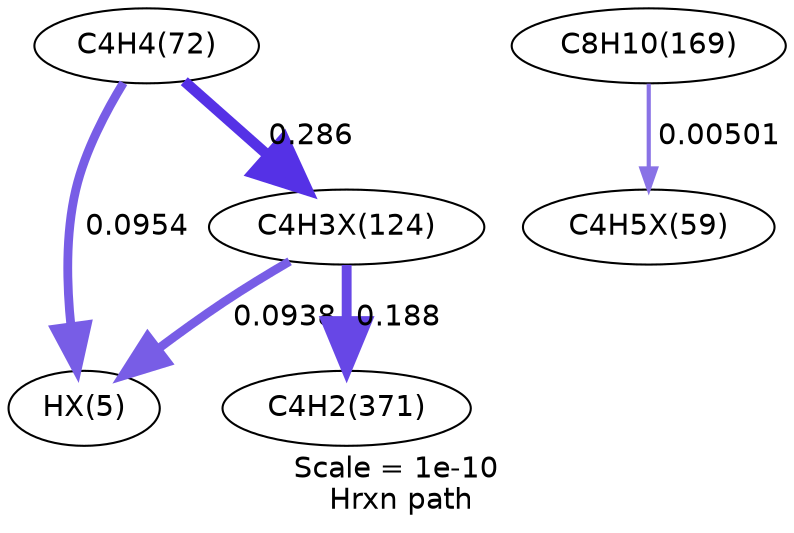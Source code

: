 digraph reaction_paths {
center=1;
s13 -> s36[fontname="Helvetica", style="setlinewidth(4.23)", arrowsize=2.11, color="0.7, 0.595, 0.9"
, label=" 0.0954"];
s47 -> s36[fontname="Helvetica", style="setlinewidth(4.21)", arrowsize=2.11, color="0.7, 0.594, 0.9"
, label=" 0.0938"];
s13 -> s47[fontname="Helvetica", style="setlinewidth(5.06)", arrowsize=2.53, color="0.7, 0.786, 0.9"
, label=" 0.286"];
s19 -> s44[fontname="Helvetica", style="setlinewidth(2)", arrowsize=1, color="0.7, 0.505, 0.9"
, label=" 0.00501"];
s47 -> s25[fontname="Helvetica", style="setlinewidth(4.74)", arrowsize=2.37, color="0.7, 0.688, 0.9"
, label=" 0.188"];
s13 [ fontname="Helvetica", label="C4H4(72)"];
s19 [ fontname="Helvetica", label="C8H10(169)"];
s25 [ fontname="Helvetica", label="C4H2(371)"];
s36 [ fontname="Helvetica", label="HX(5)"];
s44 [ fontname="Helvetica", label="C4H5X(59)"];
s47 [ fontname="Helvetica", label="C4H3X(124)"];
 label = "Scale = 1e-10\l Hrxn path";
 fontname = "Helvetica";
}
